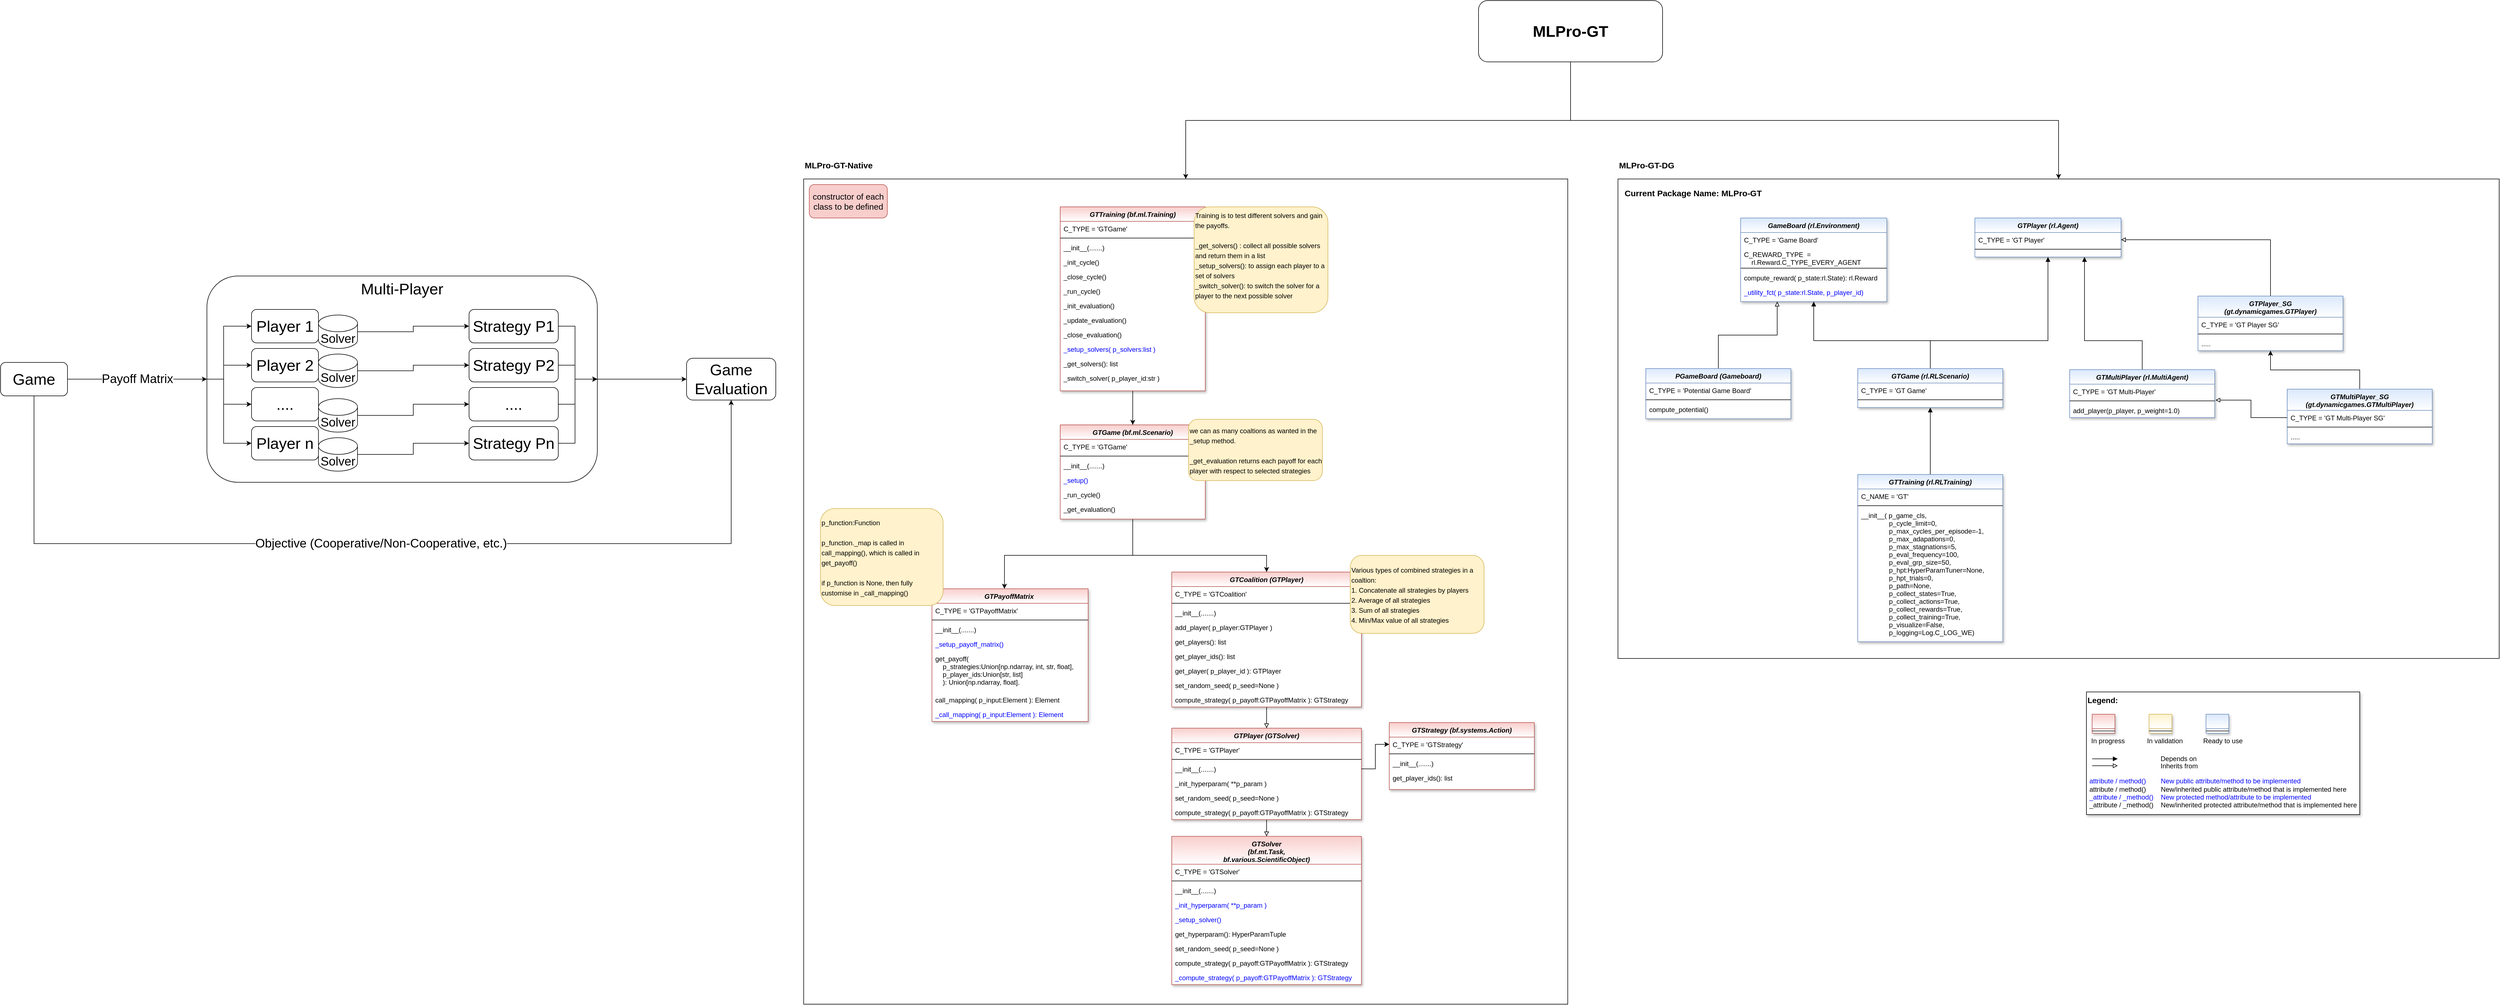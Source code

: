 <mxfile version="21.2.8" type="device">
  <diagram id="C5RBs43oDa-KdzZeNtuy" name="Page-1">
    <mxGraphModel dx="7113" dy="2787" grid="1" gridSize="10" guides="1" tooltips="1" connect="1" arrows="1" fold="1" page="1" pageScale="1" pageWidth="2336" pageHeight="1654" math="0" shadow="0">
      <root>
        <mxCell id="WIyWlLk6GJQsqaUBKTNV-0" />
        <mxCell id="WIyWlLk6GJQsqaUBKTNV-1" parent="WIyWlLk6GJQsqaUBKTNV-0" />
        <mxCell id="qKgSIyS2X8qvNfxoDevF-0" value="" style="rounded=0;whiteSpace=wrap;html=1;fillColor=none;" parent="WIyWlLk6GJQsqaUBKTNV-1" vertex="1">
          <mxGeometry x="1290" y="390" width="1580" height="860" as="geometry" />
        </mxCell>
        <mxCell id="qKgSIyS2X8qvNfxoDevF-1" value="GTPlayer (rl.Agent)" style="swimlane;fontStyle=3;align=center;verticalAlign=top;childLayout=stackLayout;horizontal=1;startSize=26;horizontalStack=0;resizeParent=1;resizeLast=0;collapsible=1;marginBottom=0;rounded=0;shadow=1;strokeWidth=1;fillColor=#dae8fc;strokeColor=#6c8ebf;gradientColor=#ffffff;swimlaneFillColor=#ffffff;" parent="WIyWlLk6GJQsqaUBKTNV-1" vertex="1">
          <mxGeometry x="1930" y="460" width="262" height="70" as="geometry">
            <mxRectangle x="230" y="140" width="160" height="26" as="alternateBounds" />
          </mxGeometry>
        </mxCell>
        <mxCell id="qKgSIyS2X8qvNfxoDevF-2" value="C_TYPE = &#39;GT Player&#39;" style="text;align=left;verticalAlign=top;spacingLeft=4;spacingRight=4;overflow=hidden;rotatable=0;points=[[0,0.5],[1,0.5]];portConstraint=eastwest;" parent="qKgSIyS2X8qvNfxoDevF-1" vertex="1">
          <mxGeometry y="26" width="262" height="26" as="geometry" />
        </mxCell>
        <mxCell id="qKgSIyS2X8qvNfxoDevF-3" value="" style="line;html=1;strokeWidth=1;align=left;verticalAlign=middle;spacingTop=-1;spacingLeft=3;spacingRight=3;rotatable=0;labelPosition=right;points=[];portConstraint=eastwest;" parent="qKgSIyS2X8qvNfxoDevF-1" vertex="1">
          <mxGeometry y="52" width="262" height="8" as="geometry" />
        </mxCell>
        <mxCell id="qKgSIyS2X8qvNfxoDevF-4" value="GameBoard (rl.Environment)" style="swimlane;fontStyle=3;align=center;verticalAlign=top;childLayout=stackLayout;horizontal=1;startSize=26;horizontalStack=0;resizeParent=1;resizeLast=0;collapsible=1;marginBottom=0;rounded=0;shadow=1;strokeWidth=1;fillColor=#dae8fc;strokeColor=#6c8ebf;gradientColor=#ffffff;swimlaneFillColor=#ffffff;" parent="WIyWlLk6GJQsqaUBKTNV-1" vertex="1">
          <mxGeometry x="1510" y="460" width="262" height="150" as="geometry">
            <mxRectangle x="230" y="140" width="160" height="26" as="alternateBounds" />
          </mxGeometry>
        </mxCell>
        <mxCell id="qKgSIyS2X8qvNfxoDevF-5" value="C_TYPE = &#39;Game Board&#39;" style="text;align=left;verticalAlign=top;spacingLeft=4;spacingRight=4;overflow=hidden;rotatable=0;points=[[0,0.5],[1,0.5]];portConstraint=eastwest;" parent="qKgSIyS2X8qvNfxoDevF-4" vertex="1">
          <mxGeometry y="26" width="262" height="26" as="geometry" />
        </mxCell>
        <mxCell id="qKgSIyS2X8qvNfxoDevF-6" value="C_REWARD_TYPE  = &#xa;    rl.Reward.C_TYPE_EVERY_AGENT" style="text;align=left;verticalAlign=top;spacingLeft=4;spacingRight=4;overflow=hidden;rotatable=0;points=[[0,0.5],[1,0.5]];portConstraint=eastwest;" parent="qKgSIyS2X8qvNfxoDevF-4" vertex="1">
          <mxGeometry y="52" width="262" height="34" as="geometry" />
        </mxCell>
        <mxCell id="qKgSIyS2X8qvNfxoDevF-7" value="" style="line;html=1;strokeWidth=1;align=left;verticalAlign=middle;spacingTop=-1;spacingLeft=3;spacingRight=3;rotatable=0;labelPosition=right;points=[];portConstraint=eastwest;" parent="qKgSIyS2X8qvNfxoDevF-4" vertex="1">
          <mxGeometry y="86" width="262" height="8" as="geometry" />
        </mxCell>
        <mxCell id="qKgSIyS2X8qvNfxoDevF-8" value="compute_reward( p_state:rl.State): rl.Reward" style="text;align=left;verticalAlign=top;spacingLeft=4;spacingRight=4;overflow=hidden;rotatable=0;points=[[0,0.5],[1,0.5]];portConstraint=eastwest;" parent="qKgSIyS2X8qvNfxoDevF-4" vertex="1">
          <mxGeometry y="94" width="262" height="26" as="geometry" />
        </mxCell>
        <mxCell id="qKgSIyS2X8qvNfxoDevF-9" value="_utility_fct( p_state:rl.State, p_player_id)" style="text;align=left;verticalAlign=top;spacingLeft=4;spacingRight=4;overflow=hidden;rotatable=0;points=[[0,0.5],[1,0.5]];portConstraint=eastwest;fontColor=#0000FF;" parent="qKgSIyS2X8qvNfxoDevF-4" vertex="1">
          <mxGeometry y="120" width="262" height="26" as="geometry" />
        </mxCell>
        <mxCell id="qKgSIyS2X8qvNfxoDevF-10" style="edgeStyle=orthogonalEdgeStyle;rounded=0;orthogonalLoop=1;jettySize=auto;html=1;entryX=0.5;entryY=1;entryDx=0;entryDy=0;endArrow=block;endFill=1;exitX=0.5;exitY=0;exitDx=0;exitDy=0;" parent="WIyWlLk6GJQsqaUBKTNV-1" source="qKgSIyS2X8qvNfxoDevF-12" target="qKgSIyS2X8qvNfxoDevF-4" edge="1">
          <mxGeometry relative="1" as="geometry">
            <Array as="points">
              <mxPoint x="1830" y="680" />
              <mxPoint x="1638" y="680" />
            </Array>
          </mxGeometry>
        </mxCell>
        <mxCell id="qKgSIyS2X8qvNfxoDevF-11" style="edgeStyle=orthogonalEdgeStyle;rounded=0;orthogonalLoop=1;jettySize=auto;html=1;entryX=0.5;entryY=1;entryDx=0;entryDy=0;endArrow=block;endFill=1;exitX=0.5;exitY=0;exitDx=0;exitDy=0;" parent="WIyWlLk6GJQsqaUBKTNV-1" source="qKgSIyS2X8qvNfxoDevF-12" target="qKgSIyS2X8qvNfxoDevF-1" edge="1">
          <mxGeometry relative="1" as="geometry">
            <Array as="points">
              <mxPoint x="1830" y="680" />
              <mxPoint x="2018" y="680" />
            </Array>
          </mxGeometry>
        </mxCell>
        <mxCell id="qKgSIyS2X8qvNfxoDevF-12" value="GTGame (rl.RLScenario)" style="swimlane;fontStyle=3;align=center;verticalAlign=top;childLayout=stackLayout;horizontal=1;startSize=26;horizontalStack=0;resizeParent=1;resizeLast=0;collapsible=1;marginBottom=0;rounded=0;shadow=1;strokeWidth=1;fillColor=#dae8fc;strokeColor=#6c8ebf;gradientColor=#ffffff;swimlaneFillColor=#ffffff;" parent="WIyWlLk6GJQsqaUBKTNV-1" vertex="1">
          <mxGeometry x="1720" y="730" width="260" height="70" as="geometry">
            <mxRectangle x="230" y="140" width="160" height="26" as="alternateBounds" />
          </mxGeometry>
        </mxCell>
        <mxCell id="qKgSIyS2X8qvNfxoDevF-13" value="C_TYPE = &#39;GT Game&#39;" style="text;align=left;verticalAlign=top;spacingLeft=4;spacingRight=4;overflow=hidden;rotatable=0;points=[[0,0.5],[1,0.5]];portConstraint=eastwest;" parent="qKgSIyS2X8qvNfxoDevF-12" vertex="1">
          <mxGeometry y="26" width="260" height="26" as="geometry" />
        </mxCell>
        <mxCell id="qKgSIyS2X8qvNfxoDevF-14" value="" style="line;html=1;strokeWidth=1;align=left;verticalAlign=middle;spacingTop=-1;spacingLeft=3;spacingRight=3;rotatable=0;labelPosition=right;points=[];portConstraint=eastwest;" parent="qKgSIyS2X8qvNfxoDevF-12" vertex="1">
          <mxGeometry y="52" width="260" height="8" as="geometry" />
        </mxCell>
        <mxCell id="qKgSIyS2X8qvNfxoDevF-15" style="edgeStyle=orthogonalEdgeStyle;rounded=0;orthogonalLoop=1;jettySize=auto;html=1;entryX=0.25;entryY=1;entryDx=0;entryDy=0;endArrow=block;endFill=0;" parent="WIyWlLk6GJQsqaUBKTNV-1" source="qKgSIyS2X8qvNfxoDevF-16" target="qKgSIyS2X8qvNfxoDevF-4" edge="1">
          <mxGeometry relative="1" as="geometry">
            <mxPoint x="1590" y="640" as="targetPoint" />
          </mxGeometry>
        </mxCell>
        <mxCell id="qKgSIyS2X8qvNfxoDevF-16" value="PGameBoard (Gameboard)" style="swimlane;fontStyle=3;align=center;verticalAlign=top;childLayout=stackLayout;horizontal=1;startSize=26;horizontalStack=0;resizeParent=1;resizeLast=0;collapsible=1;marginBottom=0;rounded=0;shadow=1;strokeWidth=1;fillColor=#dae8fc;strokeColor=#6c8ebf;gradientColor=#ffffff;swimlaneFillColor=#ffffff;" parent="WIyWlLk6GJQsqaUBKTNV-1" vertex="1">
          <mxGeometry x="1340" y="730" width="260" height="90" as="geometry">
            <mxRectangle x="230" y="140" width="160" height="26" as="alternateBounds" />
          </mxGeometry>
        </mxCell>
        <mxCell id="qKgSIyS2X8qvNfxoDevF-17" value="C_TYPE = &#39;Potential Game Board&#39;" style="text;align=left;verticalAlign=top;spacingLeft=4;spacingRight=4;overflow=hidden;rotatable=0;points=[[0,0.5],[1,0.5]];portConstraint=eastwest;" parent="qKgSIyS2X8qvNfxoDevF-16" vertex="1">
          <mxGeometry y="26" width="260" height="26" as="geometry" />
        </mxCell>
        <mxCell id="qKgSIyS2X8qvNfxoDevF-18" value="" style="line;html=1;strokeWidth=1;align=left;verticalAlign=middle;spacingTop=-1;spacingLeft=3;spacingRight=3;rotatable=0;labelPosition=right;points=[];portConstraint=eastwest;" parent="qKgSIyS2X8qvNfxoDevF-16" vertex="1">
          <mxGeometry y="52" width="260" height="8" as="geometry" />
        </mxCell>
        <mxCell id="qKgSIyS2X8qvNfxoDevF-19" value="compute_potential()" style="text;align=left;verticalAlign=top;spacingLeft=4;spacingRight=4;overflow=hidden;rotatable=0;points=[[0,0.5],[1,0.5]];portConstraint=eastwest;" parent="qKgSIyS2X8qvNfxoDevF-16" vertex="1">
          <mxGeometry y="60" width="260" height="26" as="geometry" />
        </mxCell>
        <mxCell id="qKgSIyS2X8qvNfxoDevF-20" style="edgeStyle=orthogonalEdgeStyle;rounded=0;orthogonalLoop=1;jettySize=auto;html=1;entryX=0.75;entryY=1;entryDx=0;entryDy=0;endArrow=block;endFill=1;exitX=0.5;exitY=0;exitDx=0;exitDy=0;" parent="WIyWlLk6GJQsqaUBKTNV-1" source="qKgSIyS2X8qvNfxoDevF-21" target="qKgSIyS2X8qvNfxoDevF-1" edge="1">
          <mxGeometry relative="1" as="geometry">
            <Array as="points">
              <mxPoint x="2170" y="680" />
              <mxPoint x="2073" y="680" />
            </Array>
          </mxGeometry>
        </mxCell>
        <mxCell id="qKgSIyS2X8qvNfxoDevF-21" value="GTMultiPlayer (rl.MultiAgent)" style="swimlane;fontStyle=3;align=center;verticalAlign=top;childLayout=stackLayout;horizontal=1;startSize=26;horizontalStack=0;resizeParent=1;resizeLast=0;collapsible=1;marginBottom=0;rounded=0;shadow=1;strokeWidth=1;fillColor=#dae8fc;strokeColor=#6c8ebf;gradientColor=#ffffff;swimlaneFillColor=#ffffff;" parent="WIyWlLk6GJQsqaUBKTNV-1" vertex="1">
          <mxGeometry x="2100" y="732" width="260" height="86" as="geometry">
            <mxRectangle x="230" y="140" width="160" height="26" as="alternateBounds" />
          </mxGeometry>
        </mxCell>
        <mxCell id="qKgSIyS2X8qvNfxoDevF-22" value="C_TYPE = &#39;GT Multi-Player&#39;" style="text;align=left;verticalAlign=top;spacingLeft=4;spacingRight=4;overflow=hidden;rotatable=0;points=[[0,0.5],[1,0.5]];portConstraint=eastwest;" parent="qKgSIyS2X8qvNfxoDevF-21" vertex="1">
          <mxGeometry y="26" width="260" height="26" as="geometry" />
        </mxCell>
        <mxCell id="qKgSIyS2X8qvNfxoDevF-23" value="" style="line;html=1;strokeWidth=1;align=left;verticalAlign=middle;spacingTop=-1;spacingLeft=3;spacingRight=3;rotatable=0;labelPosition=right;points=[];portConstraint=eastwest;" parent="qKgSIyS2X8qvNfxoDevF-21" vertex="1">
          <mxGeometry y="52" width="260" height="8" as="geometry" />
        </mxCell>
        <mxCell id="qKgSIyS2X8qvNfxoDevF-24" value="add_player(p_player, p_weight=1.0)" style="text;align=left;verticalAlign=top;spacingLeft=4;spacingRight=4;overflow=hidden;rotatable=0;points=[[0,0.5],[1,0.5]];portConstraint=eastwest;" parent="qKgSIyS2X8qvNfxoDevF-21" vertex="1">
          <mxGeometry y="60" width="260" height="26" as="geometry" />
        </mxCell>
        <mxCell id="qKgSIyS2X8qvNfxoDevF-25" style="edgeStyle=orthogonalEdgeStyle;rounded=0;orthogonalLoop=1;jettySize=auto;html=1;entryX=0.5;entryY=1;entryDx=0;entryDy=0;endArrow=block;endFill=1;" parent="WIyWlLk6GJQsqaUBKTNV-1" source="qKgSIyS2X8qvNfxoDevF-26" target="qKgSIyS2X8qvNfxoDevF-12" edge="1">
          <mxGeometry relative="1" as="geometry" />
        </mxCell>
        <mxCell id="qKgSIyS2X8qvNfxoDevF-26" value="GTTraining (rl.RLTraining)" style="swimlane;fontStyle=3;align=center;verticalAlign=top;childLayout=stackLayout;horizontal=1;startSize=26;horizontalStack=0;resizeParent=1;resizeLast=0;collapsible=1;marginBottom=0;rounded=0;shadow=1;strokeWidth=1;fillColor=#dae8fc;strokeColor=#6c8ebf;swimlaneFillColor=#ffffff;gradientColor=#ffffff;glass=0;" parent="WIyWlLk6GJQsqaUBKTNV-1" vertex="1">
          <mxGeometry x="1720" y="920" width="260" height="300" as="geometry">
            <mxRectangle x="230" y="140" width="160" height="26" as="alternateBounds" />
          </mxGeometry>
        </mxCell>
        <mxCell id="qKgSIyS2X8qvNfxoDevF-27" value="C_NAME = &#39;GT&#39;" style="text;align=left;verticalAlign=top;spacingLeft=4;spacingRight=4;overflow=hidden;rotatable=0;points=[[0,0.5],[1,0.5]];portConstraint=eastwest;" parent="qKgSIyS2X8qvNfxoDevF-26" vertex="1">
          <mxGeometry y="26" width="260" height="26" as="geometry" />
        </mxCell>
        <mxCell id="qKgSIyS2X8qvNfxoDevF-28" value="" style="line;html=1;strokeWidth=1;align=left;verticalAlign=middle;spacingTop=-1;spacingLeft=3;spacingRight=3;rotatable=0;labelPosition=right;points=[];portConstraint=eastwest;" parent="qKgSIyS2X8qvNfxoDevF-26" vertex="1">
          <mxGeometry y="52" width="260" height="8" as="geometry" />
        </mxCell>
        <mxCell id="qKgSIyS2X8qvNfxoDevF-29" value="__init__( p_game_cls, &#xa;               p_cycle_limit=0,&#xa;               p_max_cycles_per_episode=-1, &#xa;               p_max_adapations=0,&#xa;               p_max_stagnations=5,&#xa;               p_eval_frequency=100,&#xa;               p_eval_grp_size=50,&#xa;               p_hpt:HyperParamTuner=None,&#xa;               p_hpt_trials=0,&#xa;               p_path=None,&#xa;               p_collect_states=True,&#xa;               p_collect_actions=True,&#xa;               p_collect_rewards=True,&#xa;               p_collect_training=True,&#xa;               p_visualize=False,&#xa;               p_logging=Log.C_LOG_WE)" style="text;align=left;verticalAlign=top;spacingLeft=4;spacingRight=4;overflow=hidden;rotatable=0;points=[[0,0.5],[1,0.5]];portConstraint=eastwest;" parent="qKgSIyS2X8qvNfxoDevF-26" vertex="1">
          <mxGeometry y="60" width="260" height="240" as="geometry" />
        </mxCell>
        <mxCell id="qKgSIyS2X8qvNfxoDevF-30" value="" style="group" parent="WIyWlLk6GJQsqaUBKTNV-1" vertex="1" connectable="0">
          <mxGeometry x="2130" y="1310" width="490" height="220" as="geometry" />
        </mxCell>
        <mxCell id="qKgSIyS2X8qvNfxoDevF-31" value="&lt;font color=&quot;#000000&quot; size=&quot;1&quot;&gt;&lt;b style=&quot;font-size: 14px&quot;&gt;Legend:&lt;br&gt;&lt;/b&gt;&lt;/font&gt;&lt;br&gt;&lt;br&gt;&lt;br&gt;&lt;font color=&quot;#0000ff&quot; style=&quot;font-size: 6px&quot;&gt;&lt;br&gt;&lt;/font&gt;&lt;span style=&quot;color: rgb(0 , 0 , 0)&quot;&gt;&lt;font style=&quot;font-size: 4px&quot;&gt;&amp;nbsp; &amp;nbsp;&lt;/font&gt;&amp;nbsp;In progress&amp;nbsp; &amp;nbsp; &amp;nbsp; &amp;nbsp; &amp;nbsp; &amp;nbsp; In validation&amp;nbsp; &amp;nbsp; &amp;nbsp; &amp;nbsp; &amp;nbsp; &amp;nbsp;Ready to use&lt;/span&gt;&lt;font color=&quot;#000000&quot;&gt;&amp;nbsp;&lt;br&gt;&lt;/font&gt;&lt;font color=&quot;#0000ff&quot;&gt;&lt;br&gt;&lt;br&gt;&lt;br&gt;&lt;br&gt;&amp;nbsp;attribute / method()&amp;nbsp; &amp;nbsp; &amp;nbsp; &amp;nbsp; New public attribute/method to be implemented&lt;/font&gt;&lt;br&gt;&lt;font color=&quot;#000000&quot;&gt;&amp;nbsp;&lt;/font&gt;&lt;font color=&quot;#000000&quot;&gt;attribute / method()&lt;span&gt; &lt;/span&gt;&amp;nbsp; &amp;nbsp; &amp;nbsp; &amp;nbsp;New/inherited public attribute/method that is implemented here&lt;br&gt;&lt;/font&gt;&lt;font color=&quot;#0000ff&quot;&gt;&amp;nbsp;_attribute /&amp;nbsp;&lt;/font&gt;&lt;font color=&quot;#0000ff&quot;&gt;_method()&amp;nbsp; &amp;nbsp; New protected method/attribute to be implemented&lt;/font&gt;&lt;br&gt;&lt;font color=&quot;#000000&quot;&gt;&amp;nbsp;_attribute / _method()&amp;nbsp; &amp;nbsp; New/inherited protected attribute/method that is implemented here&lt;br&gt;&lt;/font&gt;&lt;font color=&quot;#000000&quot;&gt;&lt;br&gt;&lt;br&gt;&lt;br&gt;&lt;br&gt;&lt;br&gt;&lt;/font&gt;" style="text;html=1;align=left;verticalAlign=top;whiteSpace=wrap;rounded=0;fontColor=#006600;strokeColor=#000000;shadow=1;fillColor=#ffffff;" parent="qKgSIyS2X8qvNfxoDevF-30" vertex="1">
          <mxGeometry width="490.0" height="220" as="geometry" />
        </mxCell>
        <mxCell id="qKgSIyS2X8qvNfxoDevF-32" value="Depends on" style="endArrow=block;html=1;labelPosition=right;verticalLabelPosition=middle;align=left;verticalAlign=middle;endFill=1;fontSize=12;" parent="qKgSIyS2X8qvNfxoDevF-30" edge="1">
          <mxGeometry x="-1623.125" y="-2180" width="51.042" height="50" as="geometry">
            <mxPoint x="10.208" y="120.003" as="sourcePoint" />
            <mxPoint x="55.991" y="120.003" as="targetPoint" />
            <mxPoint x="98" as="offset" />
            <Array as="points">
              <mxPoint x="30.625" y="120" />
            </Array>
          </mxGeometry>
        </mxCell>
        <mxCell id="qKgSIyS2X8qvNfxoDevF-33" value="Inherits from" style="endArrow=block;html=1;labelPosition=right;verticalLabelPosition=middle;align=left;verticalAlign=middle;endFill=0;fontSize=12;" parent="qKgSIyS2X8qvNfxoDevF-30" edge="1">
          <mxGeometry x="-1623.125" y="-2180" width="51.042" height="50" as="geometry">
            <mxPoint x="10.208" y="132.385" as="sourcePoint" />
            <mxPoint x="55.991" y="132.385" as="targetPoint" />
            <mxPoint x="98" y="1" as="offset" />
          </mxGeometry>
        </mxCell>
        <mxCell id="qKgSIyS2X8qvNfxoDevF-34" value="" style="swimlane;fontStyle=3;align=center;verticalAlign=top;childLayout=stackLayout;horizontal=1;startSize=26;horizontalStack=0;resizeParent=1;resizeLast=0;collapsible=1;marginBottom=0;rounded=0;shadow=1;strokeWidth=1;fillColor=#f8cecc;strokeColor=#b85450;gradientColor=#ffffff;swimlaneFillColor=#ffffff;" parent="qKgSIyS2X8qvNfxoDevF-30" vertex="1">
          <mxGeometry x="10.208" y="40" width="40.833" height="34" as="geometry">
            <mxRectangle x="230" y="140" width="160" height="26" as="alternateBounds" />
          </mxGeometry>
        </mxCell>
        <mxCell id="qKgSIyS2X8qvNfxoDevF-35" value="" style="line;html=1;strokeWidth=1;align=left;verticalAlign=middle;spacingTop=-1;spacingLeft=3;spacingRight=3;rotatable=0;labelPosition=right;points=[];portConstraint=eastwest;" parent="qKgSIyS2X8qvNfxoDevF-34" vertex="1">
          <mxGeometry y="26" width="40.833" height="8" as="geometry" />
        </mxCell>
        <mxCell id="qKgSIyS2X8qvNfxoDevF-36" value="" style="swimlane;fontStyle=3;align=center;verticalAlign=top;childLayout=stackLayout;horizontal=1;startSize=26;horizontalStack=0;resizeParent=1;resizeLast=0;collapsible=1;marginBottom=0;rounded=0;shadow=1;strokeWidth=1;fillColor=#fff2cc;strokeColor=#d6b656;gradientColor=#ffffff;swimlaneFillColor=#ffffff;" parent="qKgSIyS2X8qvNfxoDevF-30" vertex="1">
          <mxGeometry x="112.292" y="40" width="40.833" height="34" as="geometry">
            <mxRectangle x="230" y="140" width="160" height="26" as="alternateBounds" />
          </mxGeometry>
        </mxCell>
        <mxCell id="qKgSIyS2X8qvNfxoDevF-37" value="" style="line;html=1;strokeWidth=1;align=left;verticalAlign=middle;spacingTop=-1;spacingLeft=3;spacingRight=3;rotatable=0;labelPosition=right;points=[];portConstraint=eastwest;" parent="qKgSIyS2X8qvNfxoDevF-36" vertex="1">
          <mxGeometry y="26" width="40.833" height="8" as="geometry" />
        </mxCell>
        <mxCell id="qKgSIyS2X8qvNfxoDevF-38" value="" style="swimlane;fontStyle=3;align=center;verticalAlign=top;childLayout=stackLayout;horizontal=1;startSize=26;horizontalStack=0;resizeParent=1;resizeLast=0;collapsible=1;marginBottom=0;rounded=0;shadow=1;strokeWidth=1;fillColor=#dae8fc;strokeColor=#6c8ebf;gradientColor=#ffffff;swimlaneFillColor=#ffffff;" parent="qKgSIyS2X8qvNfxoDevF-30" vertex="1">
          <mxGeometry x="214.375" y="40" width="40.833" height="34" as="geometry">
            <mxRectangle x="230" y="140" width="160" height="26" as="alternateBounds" />
          </mxGeometry>
        </mxCell>
        <mxCell id="qKgSIyS2X8qvNfxoDevF-39" value="" style="line;html=1;strokeWidth=1;align=left;verticalAlign=middle;spacingTop=-1;spacingLeft=3;spacingRight=3;rotatable=0;labelPosition=right;points=[];portConstraint=eastwest;" parent="qKgSIyS2X8qvNfxoDevF-38" vertex="1">
          <mxGeometry y="26" width="40.833" height="8" as="geometry" />
        </mxCell>
        <mxCell id="qKgSIyS2X8qvNfxoDevF-40" value="Current Package Name: MLPro-GT" style="text;html=1;strokeColor=none;fillColor=none;align=left;verticalAlign=middle;whiteSpace=wrap;rounded=0;fontSize=15;fontStyle=1" parent="WIyWlLk6GJQsqaUBKTNV-1" vertex="1">
          <mxGeometry x="1300" y="400" width="290" height="30" as="geometry" />
        </mxCell>
        <mxCell id="qKgSIyS2X8qvNfxoDevF-41" value="MLPro-GT-DG" style="text;html=1;strokeColor=none;fillColor=none;align=left;verticalAlign=middle;whiteSpace=wrap;rounded=0;fontSize=15;fontStyle=1" parent="WIyWlLk6GJQsqaUBKTNV-1" vertex="1">
          <mxGeometry x="1290" y="350" width="290" height="30" as="geometry" />
        </mxCell>
        <mxCell id="qKgSIyS2X8qvNfxoDevF-42" value="" style="rounded=0;whiteSpace=wrap;html=1;fillColor=none;" parent="WIyWlLk6GJQsqaUBKTNV-1" vertex="1">
          <mxGeometry x="-170" y="390" width="1370" height="1480" as="geometry" />
        </mxCell>
        <mxCell id="qKgSIyS2X8qvNfxoDevF-43" value="MLPro-GT-Native" style="text;html=1;strokeColor=none;fillColor=none;align=left;verticalAlign=middle;whiteSpace=wrap;rounded=0;fontSize=15;fontStyle=1" parent="WIyWlLk6GJQsqaUBKTNV-1" vertex="1">
          <mxGeometry x="-170" y="350" width="290" height="30" as="geometry" />
        </mxCell>
        <mxCell id="qKgSIyS2X8qvNfxoDevF-44" style="edgeStyle=orthogonalEdgeStyle;rounded=0;orthogonalLoop=1;jettySize=auto;html=1;exitX=0.5;exitY=1;exitDx=0;exitDy=0;strokeColor=#000000;fontSize=12;fontColor=#FF0000;" parent="WIyWlLk6GJQsqaUBKTNV-1" source="qKgSIyS2X8qvNfxoDevF-46" target="qKgSIyS2X8qvNfxoDevF-64" edge="1">
          <mxGeometry relative="1" as="geometry">
            <Array as="points">
              <mxPoint x="420" y="1065" />
              <mxPoint x="660" y="1065" />
            </Array>
            <mxPoint x="548.56" y="994.836" as="sourcePoint" />
          </mxGeometry>
        </mxCell>
        <mxCell id="qKgSIyS2X8qvNfxoDevF-45" style="edgeStyle=orthogonalEdgeStyle;rounded=0;orthogonalLoop=1;jettySize=auto;html=1;exitX=0.5;exitY=1;exitDx=0;exitDy=0;strokeColor=#000000;fontSize=12;fontColor=#FF0000;" parent="WIyWlLk6GJQsqaUBKTNV-1" source="qKgSIyS2X8qvNfxoDevF-46" target="qKgSIyS2X8qvNfxoDevF-80" edge="1">
          <mxGeometry relative="1" as="geometry">
            <Array as="points">
              <mxPoint x="420" y="1065" />
              <mxPoint x="190" y="1065" />
            </Array>
            <mxPoint x="548.56" y="992.47" as="sourcePoint" />
          </mxGeometry>
        </mxCell>
        <mxCell id="qKgSIyS2X8qvNfxoDevF-46" value="GTGame (bf.ml.Scenario)" style="swimlane;fontStyle=3;align=center;verticalAlign=top;childLayout=stackLayout;horizontal=1;startSize=26;horizontalStack=0;resizeParent=1;resizeLast=0;collapsible=1;marginBottom=0;rounded=0;shadow=1;strokeWidth=1;fillColor=#f8cecc;strokeColor=#b85450;swimlaneFillColor=#ffffff;gradientColor=#FFFFFF;" parent="WIyWlLk6GJQsqaUBKTNV-1" vertex="1">
          <mxGeometry x="290" y="831" width="260" height="169" as="geometry">
            <mxRectangle x="230" y="140" width="160" height="26" as="alternateBounds" />
          </mxGeometry>
        </mxCell>
        <mxCell id="qKgSIyS2X8qvNfxoDevF-47" value="C_TYPE = &#39;GTGame&#39;" style="text;align=left;verticalAlign=top;spacingLeft=4;spacingRight=4;overflow=hidden;rotatable=0;points=[[0,0.5],[1,0.5]];portConstraint=eastwest;" parent="qKgSIyS2X8qvNfxoDevF-46" vertex="1">
          <mxGeometry y="26" width="260" height="26" as="geometry" />
        </mxCell>
        <mxCell id="qKgSIyS2X8qvNfxoDevF-48" value="" style="line;html=1;strokeWidth=1;align=left;verticalAlign=middle;spacingTop=-1;spacingLeft=3;spacingRight=3;rotatable=0;labelPosition=right;points=[];portConstraint=eastwest;" parent="qKgSIyS2X8qvNfxoDevF-46" vertex="1">
          <mxGeometry y="52" width="260" height="8" as="geometry" />
        </mxCell>
        <mxCell id="Kbtp_4yOyo1VrNbDiWlW-15" value="__init__(.......)" style="text;align=left;verticalAlign=top;spacingLeft=4;spacingRight=4;overflow=hidden;rotatable=0;points=[[0,0.5],[1,0.5]];portConstraint=eastwest;fontColor=#000000;strokeColor=none;dashed=1;" vertex="1" parent="qKgSIyS2X8qvNfxoDevF-46">
          <mxGeometry y="60" width="260" height="26" as="geometry" />
        </mxCell>
        <mxCell id="qKgSIyS2X8qvNfxoDevF-49" value="_setup()" style="text;align=left;verticalAlign=top;spacingLeft=4;spacingRight=4;overflow=hidden;rotatable=0;points=[[0,0.5],[1,0.5]];portConstraint=eastwest;fontColor=#0000FF;" parent="qKgSIyS2X8qvNfxoDevF-46" vertex="1">
          <mxGeometry y="86" width="260" height="26" as="geometry" />
        </mxCell>
        <mxCell id="qKgSIyS2X8qvNfxoDevF-50" value="_run_cycle()" style="text;align=left;verticalAlign=top;spacingLeft=4;spacingRight=4;overflow=hidden;rotatable=0;points=[[0,0.5],[1,0.5]];portConstraint=eastwest;" parent="qKgSIyS2X8qvNfxoDevF-46" vertex="1">
          <mxGeometry y="112" width="260" height="26" as="geometry" />
        </mxCell>
        <mxCell id="qKgSIyS2X8qvNfxoDevF-51" value="_get_evaluation()" style="text;align=left;verticalAlign=top;spacingLeft=4;spacingRight=4;overflow=hidden;rotatable=0;points=[[0,0.5],[1,0.5]];portConstraint=eastwest;" parent="qKgSIyS2X8qvNfxoDevF-46" vertex="1">
          <mxGeometry y="138" width="260" height="26" as="geometry" />
        </mxCell>
        <mxCell id="qKgSIyS2X8qvNfxoDevF-53" style="edgeStyle=orthogonalEdgeStyle;rounded=0;orthogonalLoop=1;jettySize=auto;html=1;exitX=0.5;exitY=1;exitDx=0;exitDy=0;strokeColor=#000000;fontSize=12;fontColor=#FF0000;endArrow=block;endFill=0;" parent="WIyWlLk6GJQsqaUBKTNV-1" source="qKgSIyS2X8qvNfxoDevF-54" target="qKgSIyS2X8qvNfxoDevF-70" edge="1">
          <mxGeometry relative="1" as="geometry" />
        </mxCell>
        <mxCell id="qKgSIyS2X8qvNfxoDevF-54" value="GTPlayer (GTSolver)" style="swimlane;fontStyle=3;align=center;verticalAlign=top;childLayout=stackLayout;horizontal=1;startSize=26;horizontalStack=0;resizeParent=1;resizeLast=0;collapsible=1;marginBottom=0;rounded=0;shadow=1;strokeWidth=1;fillColor=#f8cecc;strokeColor=#b85450;swimlaneFillColor=#ffffff;gradientColor=#FFFFFF;" parent="WIyWlLk6GJQsqaUBKTNV-1" vertex="1">
          <mxGeometry x="490" y="1375" width="340" height="164" as="geometry">
            <mxRectangle x="230" y="140" width="160" height="26" as="alternateBounds" />
          </mxGeometry>
        </mxCell>
        <mxCell id="qKgSIyS2X8qvNfxoDevF-55" value="C_TYPE = &#39;GTPlayer&#39;" style="text;align=left;verticalAlign=top;spacingLeft=4;spacingRight=4;overflow=hidden;rotatable=0;points=[[0,0.5],[1,0.5]];portConstraint=eastwest;" parent="qKgSIyS2X8qvNfxoDevF-54" vertex="1">
          <mxGeometry y="26" width="340" height="26" as="geometry" />
        </mxCell>
        <mxCell id="qKgSIyS2X8qvNfxoDevF-56" value="" style="line;html=1;strokeWidth=1;align=left;verticalAlign=middle;spacingTop=-1;spacingLeft=3;spacingRight=3;rotatable=0;labelPosition=right;points=[];portConstraint=eastwest;" parent="qKgSIyS2X8qvNfxoDevF-54" vertex="1">
          <mxGeometry y="52" width="340" height="8" as="geometry" />
        </mxCell>
        <mxCell id="Kbtp_4yOyo1VrNbDiWlW-2" value="__init__(.......)" style="text;align=left;verticalAlign=top;spacingLeft=4;spacingRight=4;overflow=hidden;rotatable=0;points=[[0,0.5],[1,0.5]];portConstraint=eastwest;fontColor=#000000;strokeColor=none;dashed=1;" vertex="1" parent="qKgSIyS2X8qvNfxoDevF-54">
          <mxGeometry y="60" width="340" height="26" as="geometry" />
        </mxCell>
        <mxCell id="Kbtp_4yOyo1VrNbDiWlW-3" value="_init_hyperparam( **p_param )" style="text;align=left;verticalAlign=top;spacingLeft=4;spacingRight=4;overflow=hidden;rotatable=0;points=[[0,0.5],[1,0.5]];portConstraint=eastwest;" vertex="1" parent="qKgSIyS2X8qvNfxoDevF-54">
          <mxGeometry y="86" width="340" height="26" as="geometry" />
        </mxCell>
        <mxCell id="Kbtp_4yOyo1VrNbDiWlW-10" value="set_random_seed( p_seed=None )" style="text;align=left;verticalAlign=top;spacingLeft=4;spacingRight=4;overflow=hidden;rotatable=0;points=[[0,0.5],[1,0.5]];portConstraint=eastwest;" vertex="1" parent="qKgSIyS2X8qvNfxoDevF-54">
          <mxGeometry y="112" width="340" height="26" as="geometry" />
        </mxCell>
        <mxCell id="qKgSIyS2X8qvNfxoDevF-58" value="compute_strategy( p_payoff:GTPayoffMatrix ): GTStrategy" style="text;align=left;verticalAlign=top;spacingLeft=4;spacingRight=4;overflow=hidden;rotatable=0;points=[[0,0.5],[1,0.5]];portConstraint=eastwest;" parent="qKgSIyS2X8qvNfxoDevF-54" vertex="1">
          <mxGeometry y="138" width="340" height="26" as="geometry" />
        </mxCell>
        <mxCell id="qKgSIyS2X8qvNfxoDevF-60" value="GTStrategy (bf.systems.Action)" style="swimlane;fontStyle=3;align=center;verticalAlign=top;childLayout=stackLayout;horizontal=1;startSize=26;horizontalStack=0;resizeParent=1;resizeLast=0;collapsible=1;marginBottom=0;rounded=0;shadow=1;strokeWidth=1;fillColor=#f8cecc;strokeColor=#b85450;swimlaneFillColor=#ffffff;gradientColor=#FFFFFF;" parent="WIyWlLk6GJQsqaUBKTNV-1" vertex="1">
          <mxGeometry x="880" y="1365" width="260" height="120" as="geometry">
            <mxRectangle x="230" y="140" width="160" height="26" as="alternateBounds" />
          </mxGeometry>
        </mxCell>
        <mxCell id="qKgSIyS2X8qvNfxoDevF-61" value="C_TYPE = &#39;GTStrategy&#39;" style="text;align=left;verticalAlign=top;spacingLeft=4;spacingRight=4;overflow=hidden;rotatable=0;points=[[0,0.5],[1,0.5]];portConstraint=eastwest;" parent="qKgSIyS2X8qvNfxoDevF-60" vertex="1">
          <mxGeometry y="26" width="260" height="26" as="geometry" />
        </mxCell>
        <mxCell id="qKgSIyS2X8qvNfxoDevF-62" value="" style="line;html=1;strokeWidth=1;align=left;verticalAlign=middle;spacingTop=-1;spacingLeft=3;spacingRight=3;rotatable=0;labelPosition=right;points=[];portConstraint=eastwest;" parent="qKgSIyS2X8qvNfxoDevF-60" vertex="1">
          <mxGeometry y="52" width="260" height="8" as="geometry" />
        </mxCell>
        <mxCell id="Kbtp_4yOyo1VrNbDiWlW-4" value="__init__(.......)" style="text;align=left;verticalAlign=top;spacingLeft=4;spacingRight=4;overflow=hidden;rotatable=0;points=[[0,0.5],[1,0.5]];portConstraint=eastwest;fontColor=#000000;strokeColor=none;dashed=1;" vertex="1" parent="qKgSIyS2X8qvNfxoDevF-60">
          <mxGeometry y="60" width="260" height="26" as="geometry" />
        </mxCell>
        <mxCell id="Kbtp_4yOyo1VrNbDiWlW-5" value="get_player_ids(): list" style="text;align=left;verticalAlign=top;spacingLeft=4;spacingRight=4;overflow=hidden;rotatable=0;points=[[0,0.5],[1,0.5]];portConstraint=eastwest;fontColor=#000000;strokeColor=none;dashed=1;" vertex="1" parent="qKgSIyS2X8qvNfxoDevF-60">
          <mxGeometry y="86" width="260" height="26" as="geometry" />
        </mxCell>
        <mxCell id="qKgSIyS2X8qvNfxoDevF-63" style="edgeStyle=orthogonalEdgeStyle;rounded=0;orthogonalLoop=1;jettySize=auto;html=1;exitX=0.5;exitY=1;exitDx=0;exitDy=0;entryX=0.5;entryY=0;entryDx=0;entryDy=0;strokeColor=#000000;fontSize=12;fontColor=#FF0000;endArrow=block;endFill=0;" parent="WIyWlLk6GJQsqaUBKTNV-1" source="qKgSIyS2X8qvNfxoDevF-64" target="qKgSIyS2X8qvNfxoDevF-54" edge="1">
          <mxGeometry relative="1" as="geometry" />
        </mxCell>
        <mxCell id="qKgSIyS2X8qvNfxoDevF-64" value="GTCoalition (GTPlayer)" style="swimlane;fontStyle=3;align=center;verticalAlign=top;childLayout=stackLayout;horizontal=1;startSize=26;horizontalStack=0;resizeParent=1;resizeLast=0;collapsible=1;marginBottom=0;rounded=0;shadow=1;strokeWidth=1;fillColor=#f8cecc;strokeColor=#b85450;swimlaneFillColor=#ffffff;gradientColor=#FFFFFF;" parent="WIyWlLk6GJQsqaUBKTNV-1" vertex="1">
          <mxGeometry x="490" y="1095" width="340" height="242" as="geometry">
            <mxRectangle x="230" y="140" width="160" height="26" as="alternateBounds" />
          </mxGeometry>
        </mxCell>
        <mxCell id="qKgSIyS2X8qvNfxoDevF-65" value="C_TYPE = &#39;GTCoalition&#39;" style="text;align=left;verticalAlign=top;spacingLeft=4;spacingRight=4;overflow=hidden;rotatable=0;points=[[0,0.5],[1,0.5]];portConstraint=eastwest;" parent="qKgSIyS2X8qvNfxoDevF-64" vertex="1">
          <mxGeometry y="26" width="340" height="26" as="geometry" />
        </mxCell>
        <mxCell id="qKgSIyS2X8qvNfxoDevF-66" value="" style="line;html=1;strokeWidth=1;align=left;verticalAlign=middle;spacingTop=-1;spacingLeft=3;spacingRight=3;rotatable=0;labelPosition=right;points=[];portConstraint=eastwest;" parent="qKgSIyS2X8qvNfxoDevF-64" vertex="1">
          <mxGeometry y="52" width="340" height="8" as="geometry" />
        </mxCell>
        <mxCell id="Kbtp_4yOyo1VrNbDiWlW-7" value="__init__(.......)" style="text;align=left;verticalAlign=top;spacingLeft=4;spacingRight=4;overflow=hidden;rotatable=0;points=[[0,0.5],[1,0.5]];portConstraint=eastwest;fontColor=#000000;strokeColor=none;dashed=1;" vertex="1" parent="qKgSIyS2X8qvNfxoDevF-64">
          <mxGeometry y="60" width="340" height="26" as="geometry" />
        </mxCell>
        <mxCell id="qKgSIyS2X8qvNfxoDevF-68" value="add_player( p_player:GTPlayer )" style="text;align=left;verticalAlign=top;spacingLeft=4;spacingRight=4;overflow=hidden;rotatable=0;points=[[0,0.5],[1,0.5]];portConstraint=eastwest;" parent="qKgSIyS2X8qvNfxoDevF-64" vertex="1">
          <mxGeometry y="86" width="340" height="26" as="geometry" />
        </mxCell>
        <mxCell id="Kbtp_4yOyo1VrNbDiWlW-8" value="get_players(): list" style="text;align=left;verticalAlign=top;spacingLeft=4;spacingRight=4;overflow=hidden;rotatable=0;points=[[0,0.5],[1,0.5]];portConstraint=eastwest;" vertex="1" parent="qKgSIyS2X8qvNfxoDevF-64">
          <mxGeometry y="112" width="340" height="26" as="geometry" />
        </mxCell>
        <mxCell id="Kbtp_4yOyo1VrNbDiWlW-13" value="get_player_ids(): list" style="text;align=left;verticalAlign=top;spacingLeft=4;spacingRight=4;overflow=hidden;rotatable=0;points=[[0,0.5],[1,0.5]];portConstraint=eastwest;" vertex="1" parent="qKgSIyS2X8qvNfxoDevF-64">
          <mxGeometry y="138" width="340" height="26" as="geometry" />
        </mxCell>
        <mxCell id="Kbtp_4yOyo1VrNbDiWlW-9" value="get_player( p_player_id ): GTPlayer" style="text;align=left;verticalAlign=top;spacingLeft=4;spacingRight=4;overflow=hidden;rotatable=0;points=[[0,0.5],[1,0.5]];portConstraint=eastwest;" vertex="1" parent="qKgSIyS2X8qvNfxoDevF-64">
          <mxGeometry y="164" width="340" height="26" as="geometry" />
        </mxCell>
        <mxCell id="Kbtp_4yOyo1VrNbDiWlW-11" value="set_random_seed( p_seed=None )" style="text;align=left;verticalAlign=top;spacingLeft=4;spacingRight=4;overflow=hidden;rotatable=0;points=[[0,0.5],[1,0.5]];portConstraint=eastwest;" vertex="1" parent="qKgSIyS2X8qvNfxoDevF-64">
          <mxGeometry y="190" width="340" height="26" as="geometry" />
        </mxCell>
        <mxCell id="qKgSIyS2X8qvNfxoDevF-67" value="compute_strategy( p_payoff:GTPayoffMatrix ): GTStrategy" style="text;align=left;verticalAlign=top;spacingLeft=4;spacingRight=4;overflow=hidden;rotatable=0;points=[[0,0.5],[1,0.5]];portConstraint=eastwest;" parent="qKgSIyS2X8qvNfxoDevF-64" vertex="1">
          <mxGeometry y="216" width="340" height="26" as="geometry" />
        </mxCell>
        <mxCell id="qKgSIyS2X8qvNfxoDevF-70" value="GTSolver&#xa;(bf.mt.Task,&#xa;bf.various.ScientificObject)" style="swimlane;fontStyle=3;align=center;verticalAlign=top;childLayout=stackLayout;horizontal=1;startSize=50;horizontalStack=0;resizeParent=1;resizeLast=0;collapsible=1;marginBottom=0;rounded=0;shadow=1;strokeWidth=1;fillColor=#f8cecc;strokeColor=#b85450;swimlaneFillColor=#ffffff;gradientColor=#FFFFFF;" parent="WIyWlLk6GJQsqaUBKTNV-1" vertex="1">
          <mxGeometry x="490" y="1569" width="340" height="266" as="geometry">
            <mxRectangle x="230" y="140" width="160" height="26" as="alternateBounds" />
          </mxGeometry>
        </mxCell>
        <mxCell id="qKgSIyS2X8qvNfxoDevF-71" value="C_TYPE = &#39;GTSolver&#39;" style="text;align=left;verticalAlign=top;spacingLeft=4;spacingRight=4;overflow=hidden;rotatable=0;points=[[0,0.5],[1,0.5]];portConstraint=eastwest;" parent="qKgSIyS2X8qvNfxoDevF-70" vertex="1">
          <mxGeometry y="50" width="340" height="26" as="geometry" />
        </mxCell>
        <mxCell id="qKgSIyS2X8qvNfxoDevF-72" value="" style="line;html=1;strokeWidth=1;align=left;verticalAlign=middle;spacingTop=-1;spacingLeft=3;spacingRight=3;rotatable=0;labelPosition=right;points=[];portConstraint=eastwest;" parent="qKgSIyS2X8qvNfxoDevF-70" vertex="1">
          <mxGeometry y="76" width="340" height="8" as="geometry" />
        </mxCell>
        <mxCell id="Kbtp_4yOyo1VrNbDiWlW-0" value="__init__(.......)" style="text;align=left;verticalAlign=top;spacingLeft=4;spacingRight=4;overflow=hidden;rotatable=0;points=[[0,0.5],[1,0.5]];portConstraint=eastwest;fontColor=#000000;strokeColor=none;dashed=1;" vertex="1" parent="qKgSIyS2X8qvNfxoDevF-70">
          <mxGeometry y="84" width="340" height="26" as="geometry" />
        </mxCell>
        <mxCell id="qKgSIyS2X8qvNfxoDevF-73" value="_init_hyperparam( **p_param )" style="text;align=left;verticalAlign=top;spacingLeft=4;spacingRight=4;overflow=hidden;rotatable=0;points=[[0,0.5],[1,0.5]];portConstraint=eastwest;fontColor=#0000FF;" parent="qKgSIyS2X8qvNfxoDevF-70" vertex="1">
          <mxGeometry y="110" width="340" height="26" as="geometry" />
        </mxCell>
        <mxCell id="qKgSIyS2X8qvNfxoDevF-76" value="_setup_solver()" style="text;align=left;verticalAlign=top;spacingLeft=4;spacingRight=4;overflow=hidden;rotatable=0;points=[[0,0.5],[1,0.5]];portConstraint=eastwest;fontColor=#0000FF;" parent="qKgSIyS2X8qvNfxoDevF-70" vertex="1">
          <mxGeometry y="136" width="340" height="26" as="geometry" />
        </mxCell>
        <mxCell id="qKgSIyS2X8qvNfxoDevF-74" value="get_hyperparam(): HyperParamTuple" style="text;align=left;verticalAlign=top;spacingLeft=4;spacingRight=4;overflow=hidden;rotatable=0;points=[[0,0.5],[1,0.5]];portConstraint=eastwest;" parent="qKgSIyS2X8qvNfxoDevF-70" vertex="1">
          <mxGeometry y="162" width="340" height="26" as="geometry" />
        </mxCell>
        <mxCell id="qKgSIyS2X8qvNfxoDevF-75" value="set_random_seed( p_seed=None )" style="text;align=left;verticalAlign=top;spacingLeft=4;spacingRight=4;overflow=hidden;rotatable=0;points=[[0,0.5],[1,0.5]];portConstraint=eastwest;" parent="qKgSIyS2X8qvNfxoDevF-70" vertex="1">
          <mxGeometry y="188" width="340" height="26" as="geometry" />
        </mxCell>
        <mxCell id="qKgSIyS2X8qvNfxoDevF-78" value="compute_strategy( p_payoff:GTPayoffMatrix ): GTStrategy" style="text;align=left;verticalAlign=top;spacingLeft=4;spacingRight=4;overflow=hidden;rotatable=0;points=[[0,0.5],[1,0.5]];portConstraint=eastwest;" parent="qKgSIyS2X8qvNfxoDevF-70" vertex="1">
          <mxGeometry y="214" width="340" height="26" as="geometry" />
        </mxCell>
        <mxCell id="qKgSIyS2X8qvNfxoDevF-79" value="_compute_strategy( p_payoff:GTPayoffMatrix ): GTStrategy" style="text;align=left;verticalAlign=top;spacingLeft=4;spacingRight=4;overflow=hidden;rotatable=0;points=[[0,0.5],[1,0.5]];portConstraint=eastwest;fontColor=#0000FF;" parent="qKgSIyS2X8qvNfxoDevF-70" vertex="1">
          <mxGeometry y="240" width="340" height="26" as="geometry" />
        </mxCell>
        <mxCell id="qKgSIyS2X8qvNfxoDevF-80" value="GTPayoffMatrix " style="swimlane;fontStyle=3;align=center;verticalAlign=top;childLayout=stackLayout;horizontal=1;startSize=26;horizontalStack=0;resizeParent=1;resizeLast=0;collapsible=1;marginBottom=0;rounded=0;shadow=1;strokeWidth=1;fillColor=#f8cecc;strokeColor=#b85450;swimlaneFillColor=#ffffff;gradientColor=#FFFFFF;" parent="WIyWlLk6GJQsqaUBKTNV-1" vertex="1">
          <mxGeometry x="60" y="1125" width="280" height="238" as="geometry">
            <mxRectangle x="230" y="140" width="160" height="26" as="alternateBounds" />
          </mxGeometry>
        </mxCell>
        <mxCell id="qKgSIyS2X8qvNfxoDevF-81" value="C_TYPE = &#39;GTPayoffMatrix&#39;" style="text;align=left;verticalAlign=top;spacingLeft=4;spacingRight=4;overflow=hidden;rotatable=0;points=[[0,0.5],[1,0.5]];portConstraint=eastwest;" parent="qKgSIyS2X8qvNfxoDevF-80" vertex="1">
          <mxGeometry y="26" width="280" height="26" as="geometry" />
        </mxCell>
        <mxCell id="qKgSIyS2X8qvNfxoDevF-82" value="" style="line;html=1;strokeWidth=1;align=left;verticalAlign=middle;spacingTop=-1;spacingLeft=3;spacingRight=3;rotatable=0;labelPosition=right;points=[];portConstraint=eastwest;" parent="qKgSIyS2X8qvNfxoDevF-80" vertex="1">
          <mxGeometry y="52" width="280" height="8" as="geometry" />
        </mxCell>
        <mxCell id="Kbtp_4yOyo1VrNbDiWlW-14" value="__init__(.......)" style="text;align=left;verticalAlign=top;spacingLeft=4;spacingRight=4;overflow=hidden;rotatable=0;points=[[0,0.5],[1,0.5]];portConstraint=eastwest;fontColor=#000000;strokeColor=none;dashed=1;" vertex="1" parent="qKgSIyS2X8qvNfxoDevF-80">
          <mxGeometry y="60" width="280" height="26" as="geometry" />
        </mxCell>
        <mxCell id="qKgSIyS2X8qvNfxoDevF-83" value="_setup_payoff_matrix()" style="text;align=left;verticalAlign=top;spacingLeft=4;spacingRight=4;overflow=hidden;rotatable=0;points=[[0,0.5],[1,0.5]];portConstraint=eastwest;fontColor=#0000FF;" parent="qKgSIyS2X8qvNfxoDevF-80" vertex="1">
          <mxGeometry y="86" width="280" height="26" as="geometry" />
        </mxCell>
        <mxCell id="qKgSIyS2X8qvNfxoDevF-84" value="get_payoff(&#xa;    p_strategies:Union[np.ndarray, int, str, float],&#xa;    p_player_ids:Union[str, list]&#xa;    ): Union[np.ndarray, float]." style="text;align=left;verticalAlign=top;spacingLeft=4;spacingRight=4;overflow=hidden;rotatable=0;points=[[0,0.5],[1,0.5]];portConstraint=eastwest;" parent="qKgSIyS2X8qvNfxoDevF-80" vertex="1">
          <mxGeometry y="112" width="280" height="74" as="geometry" />
        </mxCell>
        <mxCell id="Kbtp_4yOyo1VrNbDiWlW-17" value="call_mapping( p_input:Element ): Element" style="text;align=left;verticalAlign=top;spacingLeft=4;spacingRight=4;overflow=hidden;rotatable=0;points=[[0,0.5],[1,0.5]];portConstraint=eastwest;fontColor=#000000;" vertex="1" parent="qKgSIyS2X8qvNfxoDevF-80">
          <mxGeometry y="186" width="280" height="26" as="geometry" />
        </mxCell>
        <mxCell id="Kbtp_4yOyo1VrNbDiWlW-18" value="_call_mapping( p_input:Element ): Element" style="text;align=left;verticalAlign=top;spacingLeft=4;spacingRight=4;overflow=hidden;rotatable=0;points=[[0,0.5],[1,0.5]];portConstraint=eastwest;fontColor=#0000FF;" vertex="1" parent="qKgSIyS2X8qvNfxoDevF-80">
          <mxGeometry y="212" width="280" height="26" as="geometry" />
        </mxCell>
        <mxCell id="qKgSIyS2X8qvNfxoDevF-86" value="&lt;font style=&quot;font-size: 12px&quot;&gt;p_function:Function&lt;br&gt;&lt;br&gt;p_function._map is called in call_mapping(), which is called in get_payoff()&lt;br&gt;&lt;br&gt;if p_function is None, then fully customise in _call_mapping()&lt;br&gt;&lt;/font&gt;" style="rounded=1;whiteSpace=wrap;html=1;fontSize=15;fillColor=#fff2cc;strokeColor=#d6b656;align=left;" parent="WIyWlLk6GJQsqaUBKTNV-1" vertex="1">
          <mxGeometry x="-140" y="981" width="220" height="174" as="geometry" />
        </mxCell>
        <mxCell id="qKgSIyS2X8qvNfxoDevF-87" style="edgeStyle=orthogonalEdgeStyle;rounded=0;orthogonalLoop=1;jettySize=auto;html=1;exitX=1;exitY=0.5;exitDx=0;exitDy=0;entryX=0;entryY=0.5;entryDx=0;entryDy=0;strokeColor=#000000;fontSize=12;fontColor=#FF0000;endArrow=classic;endFill=1;" parent="WIyWlLk6GJQsqaUBKTNV-1" source="Kbtp_4yOyo1VrNbDiWlW-2" target="qKgSIyS2X8qvNfxoDevF-61" edge="1">
          <mxGeometry relative="1" as="geometry" />
        </mxCell>
        <mxCell id="qKgSIyS2X8qvNfxoDevF-88" style="edgeStyle=orthogonalEdgeStyle;rounded=0;orthogonalLoop=1;jettySize=auto;html=1;exitX=0.5;exitY=1;exitDx=0;exitDy=0;strokeColor=#000000;fontSize=28;fontColor=#000000;endArrow=classic;endFill=1;" parent="WIyWlLk6GJQsqaUBKTNV-1" source="qKgSIyS2X8qvNfxoDevF-90" target="qKgSIyS2X8qvNfxoDevF-42" edge="1">
          <mxGeometry relative="1" as="geometry" />
        </mxCell>
        <mxCell id="qKgSIyS2X8qvNfxoDevF-89" style="edgeStyle=orthogonalEdgeStyle;rounded=0;orthogonalLoop=1;jettySize=auto;html=1;exitX=0.5;exitY=1;exitDx=0;exitDy=0;strokeColor=#000000;fontSize=28;fontColor=#000000;endArrow=classic;endFill=1;" parent="WIyWlLk6GJQsqaUBKTNV-1" source="qKgSIyS2X8qvNfxoDevF-90" target="qKgSIyS2X8qvNfxoDevF-0" edge="1">
          <mxGeometry relative="1" as="geometry" />
        </mxCell>
        <mxCell id="qKgSIyS2X8qvNfxoDevF-90" value="MLPro-GT" style="rounded=1;whiteSpace=wrap;html=1;fontSize=28;fontColor=#000000;fillColor=none;gradientColor=#FFFFFF;fontStyle=1" parent="WIyWlLk6GJQsqaUBKTNV-1" vertex="1">
          <mxGeometry x="1040" y="70" width="330" height="110" as="geometry" />
        </mxCell>
        <mxCell id="qKgSIyS2X8qvNfxoDevF-91" value="Payoff Matrix" style="edgeStyle=orthogonalEdgeStyle;rounded=0;orthogonalLoop=1;jettySize=auto;html=1;exitX=1;exitY=0.5;exitDx=0;exitDy=0;entryX=0;entryY=0.5;entryDx=0;entryDy=0;strokeColor=#000000;fontSize=22;fontColor=#000000;endArrow=classic;endFill=1;" parent="WIyWlLk6GJQsqaUBKTNV-1" source="qKgSIyS2X8qvNfxoDevF-93" target="qKgSIyS2X8qvNfxoDevF-99" edge="1">
          <mxGeometry relative="1" as="geometry" />
        </mxCell>
        <mxCell id="qKgSIyS2X8qvNfxoDevF-92" value="Objective (Cooperative/Non-Cooperative, etc.)" style="edgeStyle=orthogonalEdgeStyle;rounded=0;orthogonalLoop=1;jettySize=auto;html=1;exitX=0.5;exitY=1;exitDx=0;exitDy=0;entryX=0.5;entryY=1;entryDx=0;entryDy=0;strokeColor=#000000;fontSize=22;fontColor=#000000;endArrow=classic;endFill=1;" parent="WIyWlLk6GJQsqaUBKTNV-1" source="qKgSIyS2X8qvNfxoDevF-93" target="qKgSIyS2X8qvNfxoDevF-120" edge="1">
          <mxGeometry relative="1" as="geometry">
            <Array as="points">
              <mxPoint x="-1550" y="1044" />
              <mxPoint x="-300" y="1044" />
            </Array>
          </mxGeometry>
        </mxCell>
        <mxCell id="qKgSIyS2X8qvNfxoDevF-93" value="Game" style="rounded=1;whiteSpace=wrap;html=1;fontSize=28;fontColor=#000000;fillColor=none;gradientColor=#FFFFFF;" parent="WIyWlLk6GJQsqaUBKTNV-1" vertex="1">
          <mxGeometry x="-1610" y="719" width="120" height="60" as="geometry" />
        </mxCell>
        <mxCell id="qKgSIyS2X8qvNfxoDevF-94" style="edgeStyle=orthogonalEdgeStyle;rounded=0;orthogonalLoop=1;jettySize=auto;html=1;exitX=0;exitY=0.5;exitDx=0;exitDy=0;entryX=0;entryY=0.5;entryDx=0;entryDy=0;strokeColor=#000000;fontSize=22;fontColor=#000000;endArrow=classic;endFill=1;" parent="WIyWlLk6GJQsqaUBKTNV-1" source="qKgSIyS2X8qvNfxoDevF-99" target="qKgSIyS2X8qvNfxoDevF-100" edge="1">
          <mxGeometry relative="1" as="geometry">
            <Array as="points">
              <mxPoint x="-1210" y="749" />
              <mxPoint x="-1210" y="654" />
            </Array>
          </mxGeometry>
        </mxCell>
        <mxCell id="qKgSIyS2X8qvNfxoDevF-95" style="edgeStyle=orthogonalEdgeStyle;rounded=0;orthogonalLoop=1;jettySize=auto;html=1;exitX=0;exitY=0.5;exitDx=0;exitDy=0;entryX=0;entryY=0.5;entryDx=0;entryDy=0;strokeColor=#000000;fontSize=22;fontColor=#000000;endArrow=classic;endFill=1;" parent="WIyWlLk6GJQsqaUBKTNV-1" source="qKgSIyS2X8qvNfxoDevF-99" target="qKgSIyS2X8qvNfxoDevF-101" edge="1">
          <mxGeometry relative="1" as="geometry">
            <Array as="points">
              <mxPoint x="-1210" y="749" />
              <mxPoint x="-1210" y="724" />
            </Array>
          </mxGeometry>
        </mxCell>
        <mxCell id="qKgSIyS2X8qvNfxoDevF-96" style="edgeStyle=orthogonalEdgeStyle;rounded=0;orthogonalLoop=1;jettySize=auto;html=1;exitX=0;exitY=0.5;exitDx=0;exitDy=0;entryX=0;entryY=0.5;entryDx=0;entryDy=0;strokeColor=#000000;fontSize=22;fontColor=#000000;endArrow=classic;endFill=1;" parent="WIyWlLk6GJQsqaUBKTNV-1" source="qKgSIyS2X8qvNfxoDevF-99" target="qKgSIyS2X8qvNfxoDevF-102" edge="1">
          <mxGeometry relative="1" as="geometry">
            <Array as="points">
              <mxPoint x="-1210" y="749" />
              <mxPoint x="-1210" y="794" />
            </Array>
          </mxGeometry>
        </mxCell>
        <mxCell id="qKgSIyS2X8qvNfxoDevF-97" style="edgeStyle=orthogonalEdgeStyle;rounded=0;orthogonalLoop=1;jettySize=auto;html=1;exitX=0;exitY=0.5;exitDx=0;exitDy=0;entryX=0;entryY=0.5;entryDx=0;entryDy=0;strokeColor=#000000;fontSize=22;fontColor=#000000;endArrow=classic;endFill=1;" parent="WIyWlLk6GJQsqaUBKTNV-1" source="qKgSIyS2X8qvNfxoDevF-99" target="qKgSIyS2X8qvNfxoDevF-103" edge="1">
          <mxGeometry relative="1" as="geometry">
            <Array as="points">
              <mxPoint x="-1210" y="749" />
              <mxPoint x="-1210" y="864" />
            </Array>
          </mxGeometry>
        </mxCell>
        <mxCell id="qKgSIyS2X8qvNfxoDevF-98" style="edgeStyle=orthogonalEdgeStyle;rounded=0;orthogonalLoop=1;jettySize=auto;html=1;exitX=1;exitY=0.5;exitDx=0;exitDy=0;entryX=0;entryY=0.5;entryDx=0;entryDy=0;strokeColor=#000000;fontSize=22;fontColor=#000000;endArrow=classic;endFill=1;" parent="WIyWlLk6GJQsqaUBKTNV-1" source="qKgSIyS2X8qvNfxoDevF-99" target="qKgSIyS2X8qvNfxoDevF-120" edge="1">
          <mxGeometry relative="1" as="geometry" />
        </mxCell>
        <mxCell id="qKgSIyS2X8qvNfxoDevF-99" value="Multi-Player" style="rounded=1;whiteSpace=wrap;html=1;fontSize=28;fontColor=#000000;fillColor=none;gradientColor=#FFFFFF;verticalAlign=top;" parent="WIyWlLk6GJQsqaUBKTNV-1" vertex="1">
          <mxGeometry x="-1240" y="564" width="700" height="370" as="geometry" />
        </mxCell>
        <mxCell id="qKgSIyS2X8qvNfxoDevF-100" value="Player 1" style="rounded=1;whiteSpace=wrap;html=1;fontSize=28;fontColor=#000000;fillColor=none;gradientColor=#FFFFFF;" parent="WIyWlLk6GJQsqaUBKTNV-1" vertex="1">
          <mxGeometry x="-1160" y="624" width="120" height="60" as="geometry" />
        </mxCell>
        <mxCell id="qKgSIyS2X8qvNfxoDevF-101" value="Player 2" style="rounded=1;whiteSpace=wrap;html=1;fontSize=28;fontColor=#000000;fillColor=none;gradientColor=#FFFFFF;" parent="WIyWlLk6GJQsqaUBKTNV-1" vertex="1">
          <mxGeometry x="-1160" y="694" width="120" height="60" as="geometry" />
        </mxCell>
        <mxCell id="qKgSIyS2X8qvNfxoDevF-102" value="...." style="rounded=1;whiteSpace=wrap;html=1;fontSize=28;fontColor=#000000;fillColor=none;gradientColor=#FFFFFF;" parent="WIyWlLk6GJQsqaUBKTNV-1" vertex="1">
          <mxGeometry x="-1160" y="764" width="120" height="60" as="geometry" />
        </mxCell>
        <mxCell id="qKgSIyS2X8qvNfxoDevF-103" value="Player n" style="rounded=1;whiteSpace=wrap;html=1;fontSize=28;fontColor=#000000;fillColor=none;gradientColor=#FFFFFF;" parent="WIyWlLk6GJQsqaUBKTNV-1" vertex="1">
          <mxGeometry x="-1160" y="834" width="120" height="60" as="geometry" />
        </mxCell>
        <mxCell id="qKgSIyS2X8qvNfxoDevF-104" style="edgeStyle=orthogonalEdgeStyle;rounded=0;orthogonalLoop=1;jettySize=auto;html=1;exitX=1;exitY=0.5;exitDx=0;exitDy=0;entryX=1;entryY=0.5;entryDx=0;entryDy=0;strokeColor=#000000;fontSize=22;fontColor=#000000;endArrow=classic;endFill=1;" parent="WIyWlLk6GJQsqaUBKTNV-1" source="qKgSIyS2X8qvNfxoDevF-105" target="qKgSIyS2X8qvNfxoDevF-99" edge="1">
          <mxGeometry relative="1" as="geometry">
            <Array as="points">
              <mxPoint x="-580" y="654" />
              <mxPoint x="-580" y="749" />
            </Array>
          </mxGeometry>
        </mxCell>
        <mxCell id="qKgSIyS2X8qvNfxoDevF-105" value="Strategy P1" style="rounded=1;whiteSpace=wrap;html=1;fontSize=28;fontColor=#000000;fillColor=none;gradientColor=#FFFFFF;" parent="WIyWlLk6GJQsqaUBKTNV-1" vertex="1">
          <mxGeometry x="-770" y="624" width="160" height="60" as="geometry" />
        </mxCell>
        <mxCell id="qKgSIyS2X8qvNfxoDevF-106" style="edgeStyle=orthogonalEdgeStyle;rounded=0;orthogonalLoop=1;jettySize=auto;html=1;exitX=1;exitY=0.5;exitDx=0;exitDy=0;entryX=1;entryY=0.5;entryDx=0;entryDy=0;strokeColor=#000000;fontSize=22;fontColor=#000000;endArrow=classic;endFill=1;" parent="WIyWlLk6GJQsqaUBKTNV-1" source="qKgSIyS2X8qvNfxoDevF-107" target="qKgSIyS2X8qvNfxoDevF-99" edge="1">
          <mxGeometry relative="1" as="geometry">
            <Array as="points">
              <mxPoint x="-580" y="724" />
              <mxPoint x="-580" y="749" />
            </Array>
          </mxGeometry>
        </mxCell>
        <mxCell id="qKgSIyS2X8qvNfxoDevF-107" value="Strategy P2" style="rounded=1;whiteSpace=wrap;html=1;fontSize=28;fontColor=#000000;fillColor=none;gradientColor=#FFFFFF;" parent="WIyWlLk6GJQsqaUBKTNV-1" vertex="1">
          <mxGeometry x="-770" y="694" width="160" height="60" as="geometry" />
        </mxCell>
        <mxCell id="qKgSIyS2X8qvNfxoDevF-108" style="edgeStyle=orthogonalEdgeStyle;rounded=0;orthogonalLoop=1;jettySize=auto;html=1;exitX=1;exitY=0.5;exitDx=0;exitDy=0;entryX=1;entryY=0.5;entryDx=0;entryDy=0;strokeColor=#000000;fontSize=22;fontColor=#000000;endArrow=classic;endFill=1;" parent="WIyWlLk6GJQsqaUBKTNV-1" source="qKgSIyS2X8qvNfxoDevF-109" target="qKgSIyS2X8qvNfxoDevF-99" edge="1">
          <mxGeometry relative="1" as="geometry">
            <Array as="points">
              <mxPoint x="-580" y="794" />
              <mxPoint x="-580" y="749" />
            </Array>
          </mxGeometry>
        </mxCell>
        <mxCell id="qKgSIyS2X8qvNfxoDevF-109" value="...." style="rounded=1;whiteSpace=wrap;html=1;fontSize=28;fontColor=#000000;fillColor=none;gradientColor=#FFFFFF;" parent="WIyWlLk6GJQsqaUBKTNV-1" vertex="1">
          <mxGeometry x="-770" y="764" width="160" height="60" as="geometry" />
        </mxCell>
        <mxCell id="qKgSIyS2X8qvNfxoDevF-110" style="edgeStyle=orthogonalEdgeStyle;rounded=0;orthogonalLoop=1;jettySize=auto;html=1;exitX=1;exitY=0.5;exitDx=0;exitDy=0;entryX=1;entryY=0.5;entryDx=0;entryDy=0;strokeColor=#000000;fontSize=22;fontColor=#000000;endArrow=classic;endFill=1;" parent="WIyWlLk6GJQsqaUBKTNV-1" source="qKgSIyS2X8qvNfxoDevF-111" target="qKgSIyS2X8qvNfxoDevF-99" edge="1">
          <mxGeometry relative="1" as="geometry">
            <Array as="points">
              <mxPoint x="-580" y="864" />
              <mxPoint x="-580" y="749" />
            </Array>
          </mxGeometry>
        </mxCell>
        <mxCell id="qKgSIyS2X8qvNfxoDevF-111" value="Strategy Pn" style="rounded=1;whiteSpace=wrap;html=1;fontSize=28;fontColor=#000000;fillColor=none;gradientColor=#FFFFFF;" parent="WIyWlLk6GJQsqaUBKTNV-1" vertex="1">
          <mxGeometry x="-770" y="834" width="160" height="60" as="geometry" />
        </mxCell>
        <mxCell id="qKgSIyS2X8qvNfxoDevF-112" style="edgeStyle=orthogonalEdgeStyle;rounded=0;orthogonalLoop=1;jettySize=auto;html=1;exitX=1;exitY=0.5;exitDx=0;exitDy=0;exitPerimeter=0;entryX=0;entryY=0.5;entryDx=0;entryDy=0;strokeColor=#000000;fontSize=22;fontColor=#000000;endArrow=classic;endFill=1;" parent="WIyWlLk6GJQsqaUBKTNV-1" source="qKgSIyS2X8qvNfxoDevF-113" target="qKgSIyS2X8qvNfxoDevF-105" edge="1">
          <mxGeometry relative="1" as="geometry" />
        </mxCell>
        <mxCell id="qKgSIyS2X8qvNfxoDevF-113" value="Solver" style="shape=cylinder3;whiteSpace=wrap;html=1;boundedLbl=1;backgroundOutline=1;size=15;fontSize=22;fontColor=#000000;fillColor=none;gradientColor=#FFFFFF;" parent="WIyWlLk6GJQsqaUBKTNV-1" vertex="1">
          <mxGeometry x="-1040" y="634" width="70" height="60" as="geometry" />
        </mxCell>
        <mxCell id="qKgSIyS2X8qvNfxoDevF-114" style="edgeStyle=orthogonalEdgeStyle;rounded=0;orthogonalLoop=1;jettySize=auto;html=1;exitX=1;exitY=0.5;exitDx=0;exitDy=0;exitPerimeter=0;entryX=0;entryY=0.5;entryDx=0;entryDy=0;strokeColor=#000000;fontSize=22;fontColor=#000000;endArrow=classic;endFill=1;" parent="WIyWlLk6GJQsqaUBKTNV-1" source="qKgSIyS2X8qvNfxoDevF-115" target="qKgSIyS2X8qvNfxoDevF-107" edge="1">
          <mxGeometry relative="1" as="geometry" />
        </mxCell>
        <mxCell id="qKgSIyS2X8qvNfxoDevF-115" value="Solver" style="shape=cylinder3;whiteSpace=wrap;html=1;boundedLbl=1;backgroundOutline=1;size=15;fontSize=22;fontColor=#000000;fillColor=none;gradientColor=#FFFFFF;" parent="WIyWlLk6GJQsqaUBKTNV-1" vertex="1">
          <mxGeometry x="-1040" y="704" width="70" height="60" as="geometry" />
        </mxCell>
        <mxCell id="qKgSIyS2X8qvNfxoDevF-116" style="edgeStyle=orthogonalEdgeStyle;rounded=0;orthogonalLoop=1;jettySize=auto;html=1;exitX=1;exitY=0.5;exitDx=0;exitDy=0;exitPerimeter=0;entryX=0;entryY=0.5;entryDx=0;entryDy=0;strokeColor=#000000;fontSize=22;fontColor=#000000;endArrow=classic;endFill=1;" parent="WIyWlLk6GJQsqaUBKTNV-1" source="qKgSIyS2X8qvNfxoDevF-117" target="qKgSIyS2X8qvNfxoDevF-111" edge="1">
          <mxGeometry relative="1" as="geometry" />
        </mxCell>
        <mxCell id="qKgSIyS2X8qvNfxoDevF-117" value="Solver" style="shape=cylinder3;whiteSpace=wrap;html=1;boundedLbl=1;backgroundOutline=1;size=15;fontSize=22;fontColor=#000000;fillColor=none;gradientColor=#FFFFFF;" parent="WIyWlLk6GJQsqaUBKTNV-1" vertex="1">
          <mxGeometry x="-1040" y="854" width="70" height="60" as="geometry" />
        </mxCell>
        <mxCell id="qKgSIyS2X8qvNfxoDevF-118" style="edgeStyle=orthogonalEdgeStyle;rounded=0;orthogonalLoop=1;jettySize=auto;html=1;exitX=1;exitY=0.5;exitDx=0;exitDy=0;exitPerimeter=0;entryX=0;entryY=0.5;entryDx=0;entryDy=0;strokeColor=#000000;fontSize=22;fontColor=#000000;endArrow=classic;endFill=1;" parent="WIyWlLk6GJQsqaUBKTNV-1" source="qKgSIyS2X8qvNfxoDevF-119" target="qKgSIyS2X8qvNfxoDevF-109" edge="1">
          <mxGeometry relative="1" as="geometry" />
        </mxCell>
        <mxCell id="qKgSIyS2X8qvNfxoDevF-119" value="Solver" style="shape=cylinder3;whiteSpace=wrap;html=1;boundedLbl=1;backgroundOutline=1;size=15;fontSize=22;fontColor=#000000;fillColor=none;gradientColor=#FFFFFF;" parent="WIyWlLk6GJQsqaUBKTNV-1" vertex="1">
          <mxGeometry x="-1040" y="784" width="70" height="60" as="geometry" />
        </mxCell>
        <mxCell id="qKgSIyS2X8qvNfxoDevF-120" value="Game Evaluation" style="rounded=1;whiteSpace=wrap;html=1;fontSize=28;fontColor=#000000;fillColor=none;gradientColor=#FFFFFF;" parent="WIyWlLk6GJQsqaUBKTNV-1" vertex="1">
          <mxGeometry x="-380" y="711.5" width="160" height="75" as="geometry" />
        </mxCell>
        <mxCell id="qKgSIyS2X8qvNfxoDevF-121" style="edgeStyle=orthogonalEdgeStyle;rounded=0;orthogonalLoop=1;jettySize=auto;html=1;exitX=0.5;exitY=0;exitDx=0;exitDy=0;endArrow=block;endFill=0;" parent="WIyWlLk6GJQsqaUBKTNV-1" source="qKgSIyS2X8qvNfxoDevF-122" target="qKgSIyS2X8qvNfxoDevF-2" edge="1">
          <mxGeometry relative="1" as="geometry" />
        </mxCell>
        <mxCell id="qKgSIyS2X8qvNfxoDevF-122" value="GTPlayer_SG&#xa;(gt.dynamicgames.GTPlayer)" style="swimlane;fontStyle=3;align=center;verticalAlign=top;childLayout=stackLayout;horizontal=1;startSize=38;horizontalStack=0;resizeParent=1;resizeLast=0;collapsible=1;marginBottom=0;rounded=0;shadow=1;strokeWidth=1;fillColor=#dae8fc;strokeColor=#6c8ebf;swimlaneFillColor=#ffffff;gradientColor=#FFFFFF;" parent="WIyWlLk6GJQsqaUBKTNV-1" vertex="1">
          <mxGeometry x="2330" y="600" width="260" height="98" as="geometry">
            <mxRectangle x="230" y="140" width="160" height="26" as="alternateBounds" />
          </mxGeometry>
        </mxCell>
        <mxCell id="qKgSIyS2X8qvNfxoDevF-123" value="C_TYPE = &#39;GT Player SG&#39;" style="text;align=left;verticalAlign=top;spacingLeft=4;spacingRight=4;overflow=hidden;rotatable=0;points=[[0,0.5],[1,0.5]];portConstraint=eastwest;" parent="qKgSIyS2X8qvNfxoDevF-122" vertex="1">
          <mxGeometry y="38" width="260" height="26" as="geometry" />
        </mxCell>
        <mxCell id="qKgSIyS2X8qvNfxoDevF-124" value="" style="line;html=1;strokeWidth=1;align=left;verticalAlign=middle;spacingTop=-1;spacingLeft=3;spacingRight=3;rotatable=0;labelPosition=right;points=[];portConstraint=eastwest;" parent="qKgSIyS2X8qvNfxoDevF-122" vertex="1">
          <mxGeometry y="64" width="260" height="8" as="geometry" />
        </mxCell>
        <mxCell id="qKgSIyS2X8qvNfxoDevF-125" value="....." style="text;align=left;verticalAlign=top;spacingLeft=4;spacingRight=4;overflow=hidden;rotatable=0;points=[[0,0.5],[1,0.5]];portConstraint=eastwest;" parent="qKgSIyS2X8qvNfxoDevF-122" vertex="1">
          <mxGeometry y="72" width="260" height="26" as="geometry" />
        </mxCell>
        <mxCell id="qKgSIyS2X8qvNfxoDevF-126" style="edgeStyle=orthogonalEdgeStyle;rounded=0;orthogonalLoop=1;jettySize=auto;html=1;exitX=0.5;exitY=0;exitDx=0;exitDy=0;entryX=0.5;entryY=1;entryDx=0;entryDy=0;endArrow=classic;endFill=1;" parent="WIyWlLk6GJQsqaUBKTNV-1" source="qKgSIyS2X8qvNfxoDevF-127" target="qKgSIyS2X8qvNfxoDevF-122" edge="1">
          <mxGeometry relative="1" as="geometry" />
        </mxCell>
        <mxCell id="qKgSIyS2X8qvNfxoDevF-127" value="GTMultiPlayer_SG&#xa;(gt.dynamicgames.GTMultiPlayer)" style="swimlane;fontStyle=3;align=center;verticalAlign=top;childLayout=stackLayout;horizontal=1;startSize=38;horizontalStack=0;resizeParent=1;resizeLast=0;collapsible=1;marginBottom=0;rounded=0;shadow=1;strokeWidth=1;fillColor=#dae8fc;strokeColor=#6c8ebf;swimlaneFillColor=#ffffff;gradientColor=#FFFFFF;" parent="WIyWlLk6GJQsqaUBKTNV-1" vertex="1">
          <mxGeometry x="2490" y="767" width="260" height="98" as="geometry">
            <mxRectangle x="230" y="140" width="160" height="26" as="alternateBounds" />
          </mxGeometry>
        </mxCell>
        <mxCell id="qKgSIyS2X8qvNfxoDevF-128" value="C_TYPE = &#39;GT Multi-Player SG&#39;" style="text;align=left;verticalAlign=top;spacingLeft=4;spacingRight=4;overflow=hidden;rotatable=0;points=[[0,0.5],[1,0.5]];portConstraint=eastwest;" parent="qKgSIyS2X8qvNfxoDevF-127" vertex="1">
          <mxGeometry y="38" width="260" height="26" as="geometry" />
        </mxCell>
        <mxCell id="qKgSIyS2X8qvNfxoDevF-129" value="" style="line;html=1;strokeWidth=1;align=left;verticalAlign=middle;spacingTop=-1;spacingLeft=3;spacingRight=3;rotatable=0;labelPosition=right;points=[];portConstraint=eastwest;" parent="qKgSIyS2X8qvNfxoDevF-127" vertex="1">
          <mxGeometry y="64" width="260" height="8" as="geometry" />
        </mxCell>
        <mxCell id="qKgSIyS2X8qvNfxoDevF-130" value="....." style="text;align=left;verticalAlign=top;spacingLeft=4;spacingRight=4;overflow=hidden;rotatable=0;points=[[0,0.5],[1,0.5]];portConstraint=eastwest;" parent="qKgSIyS2X8qvNfxoDevF-127" vertex="1">
          <mxGeometry y="72" width="260" height="26" as="geometry" />
        </mxCell>
        <mxCell id="qKgSIyS2X8qvNfxoDevF-131" style="edgeStyle=orthogonalEdgeStyle;rounded=0;orthogonalLoop=1;jettySize=auto;html=1;exitX=0;exitY=0.5;exitDx=0;exitDy=0;entryX=1.005;entryY=1.101;entryDx=0;entryDy=0;entryPerimeter=0;endArrow=block;endFill=0;" parent="WIyWlLk6GJQsqaUBKTNV-1" source="qKgSIyS2X8qvNfxoDevF-128" target="qKgSIyS2X8qvNfxoDevF-22" edge="1">
          <mxGeometry relative="1" as="geometry" />
        </mxCell>
        <mxCell id="Kbtp_4yOyo1VrNbDiWlW-1" value="constructor of each class to be defined" style="rounded=1;whiteSpace=wrap;html=1;fontSize=15;fillColor=#f8cecc;strokeColor=#b85450;align=center;" vertex="1" parent="WIyWlLk6GJQsqaUBKTNV-1">
          <mxGeometry x="-160" y="400" width="140" height="60" as="geometry" />
        </mxCell>
        <mxCell id="Kbtp_4yOyo1VrNbDiWlW-12" value="&lt;font style=&quot;font-size: 12px&quot;&gt;Various types of combined strategies in a coaltion:&lt;br&gt;1. Concatenate all strategies by players&lt;br&gt;2. Average of all strategies&lt;br&gt;3. Sum of all strategies&lt;br&gt;4. Min/Max value of all strategies&lt;br&gt;&lt;/font&gt;" style="rounded=1;whiteSpace=wrap;html=1;fontSize=15;fillColor=#fff2cc;strokeColor=#d6b656;align=left;" vertex="1" parent="WIyWlLk6GJQsqaUBKTNV-1">
          <mxGeometry x="810" y="1065" width="240" height="140" as="geometry" />
        </mxCell>
        <mxCell id="Kbtp_4yOyo1VrNbDiWlW-19" value="&lt;font style=&quot;font-size: 12px&quot;&gt;we can as many coaltions as wanted in the _setup method.&lt;br&gt;&lt;br&gt;_get_evaluation returns each payoff for each player with respect to selected strategies&lt;br&gt;&lt;/font&gt;" style="rounded=1;whiteSpace=wrap;html=1;fontSize=15;fillColor=#fff2cc;strokeColor=#d6b656;align=left;" vertex="1" parent="WIyWlLk6GJQsqaUBKTNV-1">
          <mxGeometry x="520" y="821" width="240" height="110" as="geometry" />
        </mxCell>
        <mxCell id="Kbtp_4yOyo1VrNbDiWlW-37" style="edgeStyle=orthogonalEdgeStyle;rounded=0;orthogonalLoop=1;jettySize=auto;html=1;exitX=0.5;exitY=1;exitDx=0;exitDy=0;entryX=0.5;entryY=0;entryDx=0;entryDy=0;" edge="1" parent="WIyWlLk6GJQsqaUBKTNV-1" source="Kbtp_4yOyo1VrNbDiWlW-20" target="qKgSIyS2X8qvNfxoDevF-46">
          <mxGeometry relative="1" as="geometry" />
        </mxCell>
        <mxCell id="Kbtp_4yOyo1VrNbDiWlW-20" value="GTTraining (bf.ml.Training)" style="swimlane;fontStyle=3;align=center;verticalAlign=top;childLayout=stackLayout;horizontal=1;startSize=26;horizontalStack=0;resizeParent=1;resizeLast=0;collapsible=1;marginBottom=0;rounded=0;shadow=1;strokeWidth=1;fillColor=#f8cecc;strokeColor=#b85450;swimlaneFillColor=#ffffff;gradientColor=#FFFFFF;" vertex="1" parent="WIyWlLk6GJQsqaUBKTNV-1">
          <mxGeometry x="290" y="440" width="260" height="330" as="geometry">
            <mxRectangle x="230" y="140" width="160" height="26" as="alternateBounds" />
          </mxGeometry>
        </mxCell>
        <mxCell id="Kbtp_4yOyo1VrNbDiWlW-21" value="C_TYPE = &#39;GTGame&#39;" style="text;align=left;verticalAlign=top;spacingLeft=4;spacingRight=4;overflow=hidden;rotatable=0;points=[[0,0.5],[1,0.5]];portConstraint=eastwest;" vertex="1" parent="Kbtp_4yOyo1VrNbDiWlW-20">
          <mxGeometry y="26" width="260" height="26" as="geometry" />
        </mxCell>
        <mxCell id="Kbtp_4yOyo1VrNbDiWlW-22" value="" style="line;html=1;strokeWidth=1;align=left;verticalAlign=middle;spacingTop=-1;spacingLeft=3;spacingRight=3;rotatable=0;labelPosition=right;points=[];portConstraint=eastwest;" vertex="1" parent="Kbtp_4yOyo1VrNbDiWlW-20">
          <mxGeometry y="52" width="260" height="8" as="geometry" />
        </mxCell>
        <mxCell id="Kbtp_4yOyo1VrNbDiWlW-23" value="__init__(.......)" style="text;align=left;verticalAlign=top;spacingLeft=4;spacingRight=4;overflow=hidden;rotatable=0;points=[[0,0.5],[1,0.5]];portConstraint=eastwest;fontColor=#000000;strokeColor=none;dashed=1;" vertex="1" parent="Kbtp_4yOyo1VrNbDiWlW-20">
          <mxGeometry y="60" width="260" height="26" as="geometry" />
        </mxCell>
        <mxCell id="Kbtp_4yOyo1VrNbDiWlW-25" value="_init_cycle()" style="text;align=left;verticalAlign=top;spacingLeft=4;spacingRight=4;overflow=hidden;rotatable=0;points=[[0,0.5],[1,0.5]];portConstraint=eastwest;" vertex="1" parent="Kbtp_4yOyo1VrNbDiWlW-20">
          <mxGeometry y="86" width="260" height="26" as="geometry" />
        </mxCell>
        <mxCell id="Kbtp_4yOyo1VrNbDiWlW-26" value="_close_cycle()" style="text;align=left;verticalAlign=top;spacingLeft=4;spacingRight=4;overflow=hidden;rotatable=0;points=[[0,0.5],[1,0.5]];portConstraint=eastwest;" vertex="1" parent="Kbtp_4yOyo1VrNbDiWlW-20">
          <mxGeometry y="112" width="260" height="26" as="geometry" />
        </mxCell>
        <mxCell id="Kbtp_4yOyo1VrNbDiWlW-28" value="_run_cycle()" style="text;align=left;verticalAlign=top;spacingLeft=4;spacingRight=4;overflow=hidden;rotatable=0;points=[[0,0.5],[1,0.5]];portConstraint=eastwest;" vertex="1" parent="Kbtp_4yOyo1VrNbDiWlW-20">
          <mxGeometry y="138" width="260" height="26" as="geometry" />
        </mxCell>
        <mxCell id="Kbtp_4yOyo1VrNbDiWlW-29" value="_init_evaluation()" style="text;align=left;verticalAlign=top;spacingLeft=4;spacingRight=4;overflow=hidden;rotatable=0;points=[[0,0.5],[1,0.5]];portConstraint=eastwest;" vertex="1" parent="Kbtp_4yOyo1VrNbDiWlW-20">
          <mxGeometry y="164" width="260" height="26" as="geometry" />
        </mxCell>
        <mxCell id="Kbtp_4yOyo1VrNbDiWlW-31" value="_update_evaluation()" style="text;align=left;verticalAlign=top;spacingLeft=4;spacingRight=4;overflow=hidden;rotatable=0;points=[[0,0.5],[1,0.5]];portConstraint=eastwest;" vertex="1" parent="Kbtp_4yOyo1VrNbDiWlW-20">
          <mxGeometry y="190" width="260" height="26" as="geometry" />
        </mxCell>
        <mxCell id="Kbtp_4yOyo1VrNbDiWlW-30" value="_close_evaluation()" style="text;align=left;verticalAlign=top;spacingLeft=4;spacingRight=4;overflow=hidden;rotatable=0;points=[[0,0.5],[1,0.5]];portConstraint=eastwest;" vertex="1" parent="Kbtp_4yOyo1VrNbDiWlW-20">
          <mxGeometry y="216" width="260" height="26" as="geometry" />
        </mxCell>
        <mxCell id="Kbtp_4yOyo1VrNbDiWlW-34" value="_setup_solvers( p_solvers:list )" style="text;align=left;verticalAlign=top;spacingLeft=4;spacingRight=4;overflow=hidden;rotatable=0;points=[[0,0.5],[1,0.5]];portConstraint=eastwest;fontColor=#0000FF;" vertex="1" parent="Kbtp_4yOyo1VrNbDiWlW-20">
          <mxGeometry y="242" width="260" height="26" as="geometry" />
        </mxCell>
        <mxCell id="Kbtp_4yOyo1VrNbDiWlW-32" value="_get_solvers(): list" style="text;align=left;verticalAlign=top;spacingLeft=4;spacingRight=4;overflow=hidden;rotatable=0;points=[[0,0.5],[1,0.5]];portConstraint=eastwest;" vertex="1" parent="Kbtp_4yOyo1VrNbDiWlW-20">
          <mxGeometry y="268" width="260" height="26" as="geometry" />
        </mxCell>
        <mxCell id="Kbtp_4yOyo1VrNbDiWlW-36" value="_switch_solver( p_player_id:str )" style="text;align=left;verticalAlign=top;spacingLeft=4;spacingRight=4;overflow=hidden;rotatable=0;points=[[0,0.5],[1,0.5]];portConstraint=eastwest;" vertex="1" parent="Kbtp_4yOyo1VrNbDiWlW-20">
          <mxGeometry y="294" width="260" height="26" as="geometry" />
        </mxCell>
        <mxCell id="Kbtp_4yOyo1VrNbDiWlW-35" value="&lt;font style=&quot;font-size: 12px&quot;&gt;Training is to test different solvers and gain the payoffs.&lt;br&gt;&lt;br&gt;_get_solvers() : collect all possible solvers and return them in a list&lt;br&gt;_setup_solvers(): to assign each player to a set of solvers&lt;br&gt;_switch_solver(): to switch the solver for a player to the next possible solver&amp;nbsp;&lt;br&gt;&lt;br&gt;&lt;/font&gt;" style="rounded=1;whiteSpace=wrap;html=1;fontSize=15;fillColor=#fff2cc;strokeColor=#d6b656;align=left;" vertex="1" parent="WIyWlLk6GJQsqaUBKTNV-1">
          <mxGeometry x="530" y="440" width="240" height="190" as="geometry" />
        </mxCell>
      </root>
    </mxGraphModel>
  </diagram>
</mxfile>
